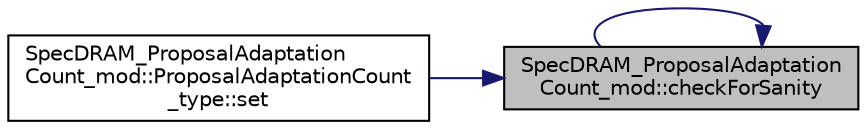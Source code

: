 digraph "SpecDRAM_ProposalAdaptationCount_mod::checkForSanity"
{
 // LATEX_PDF_SIZE
  edge [fontname="Helvetica",fontsize="10",labelfontname="Helvetica",labelfontsize="10"];
  node [fontname="Helvetica",fontsize="10",shape=record];
  rankdir="RL";
  Node1 [label="SpecDRAM_ProposalAdaptation\lCount_mod::checkForSanity",height=0.2,width=0.4,color="black", fillcolor="grey75", style="filled", fontcolor="black",tooltip=" "];
  Node1 -> Node1 [dir="back",color="midnightblue",fontsize="10",style="solid",fontname="Helvetica"];
  Node1 -> Node2 [dir="back",color="midnightblue",fontsize="10",style="solid",fontname="Helvetica"];
  Node2 [label="SpecDRAM_ProposalAdaptation\lCount_mod::ProposalAdaptationCount\l_type::set",height=0.2,width=0.4,color="black", fillcolor="white", style="filled",URL="$structSpecDRAM__ProposalAdaptationCount__mod_1_1ProposalAdaptationCount__type.html#a3bc124c5e5233e553919e7f2b4b2bdc4",tooltip=" "];
}
